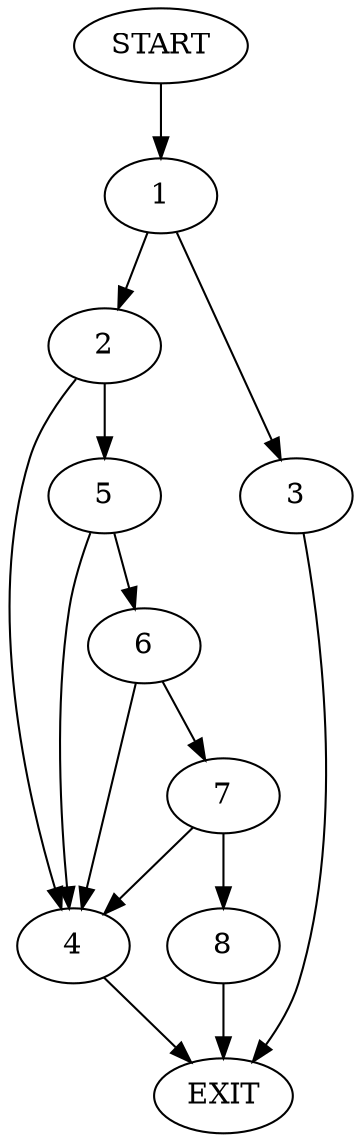 digraph {
0 [label="START"]
9 [label="EXIT"]
0 -> 1
1 -> 2
1 -> 3
2 -> 4
2 -> 5
3 -> 9
4 -> 9
5 -> 4
5 -> 6
6 -> 4
6 -> 7
7 -> 4
7 -> 8
8 -> 9
}
